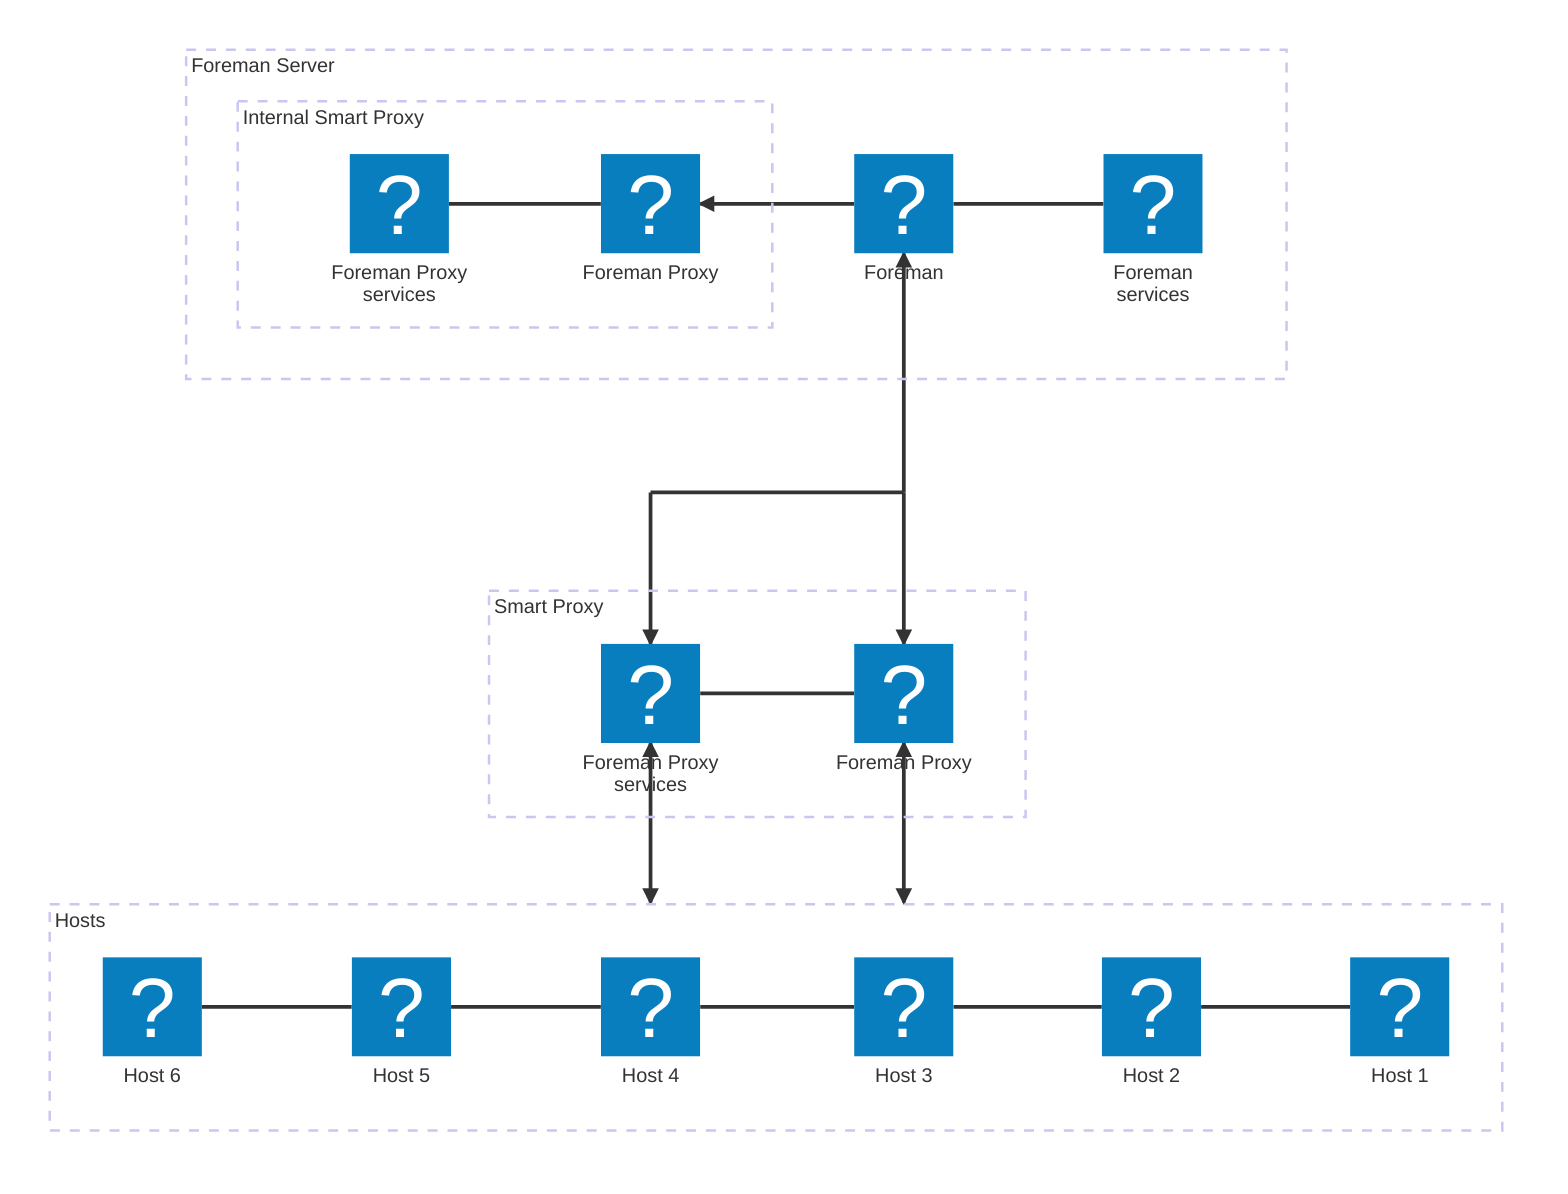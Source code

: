 ---
config:
    theme: default
---
architecture-beta
    group foreman-server[Foreman Server]
        service foreman(mdi:server)[Foreman] in foreman-server
        service foreman-server-services(mdi:database)[Foreman services] in foreman-server
        group internal-proxy[Internal Smart Proxy] in foreman-server
            service foreman-proxy(mdi:cog-box)[Foreman Proxy] in internal-proxy
            service foreman-proxy-services(mdi:database)[Foreman Proxy services] in internal-proxy
        foreman:R -- L:foreman-server-services
        foreman:L --> R:foreman-proxy
        foreman-proxy-services:R -- L:foreman-proxy
    junction junction1
    junction junction2
    group proxy[Smart Proxy]
        service foreman-proxy-2(mdi:cog-box)[Foreman Proxy] in proxy
        service proxy-server-services(mdi:database)[Foreman Proxy services] in proxy
        foreman-proxy-2:L -- R:proxy-server-services
    group hosts[Hosts]
        service host-1(mdi:desktop-classic)[Host 1] in hosts
        service host-2(mdi:desktop-classic)[Host 2] in hosts
        service host-3(mdi:desktop-classic)[Host 3] in hosts
        service host-4(mdi:desktop-classic)[Host 4] in hosts
        service host-5(mdi:desktop-classic)[Host 5] in hosts
        service host-6(mdi:desktop-classic)[Host 6] in hosts
        host-1:L -- R:host-2
        host-2:L -- R:host-3
        host-3:L -- R:host-4
        host-4:L -- R:host-5
        host-5:L -- R:host-6
host-3{group}:T <--> B:foreman-proxy-2
host-4{group}:T <--> B:proxy-server-services
foreman-proxy-2:T <-- B:junction1
foreman:B <-- T:junction1
junction1:L -- R:junction2
junction2:B --> T:proxy-server-services